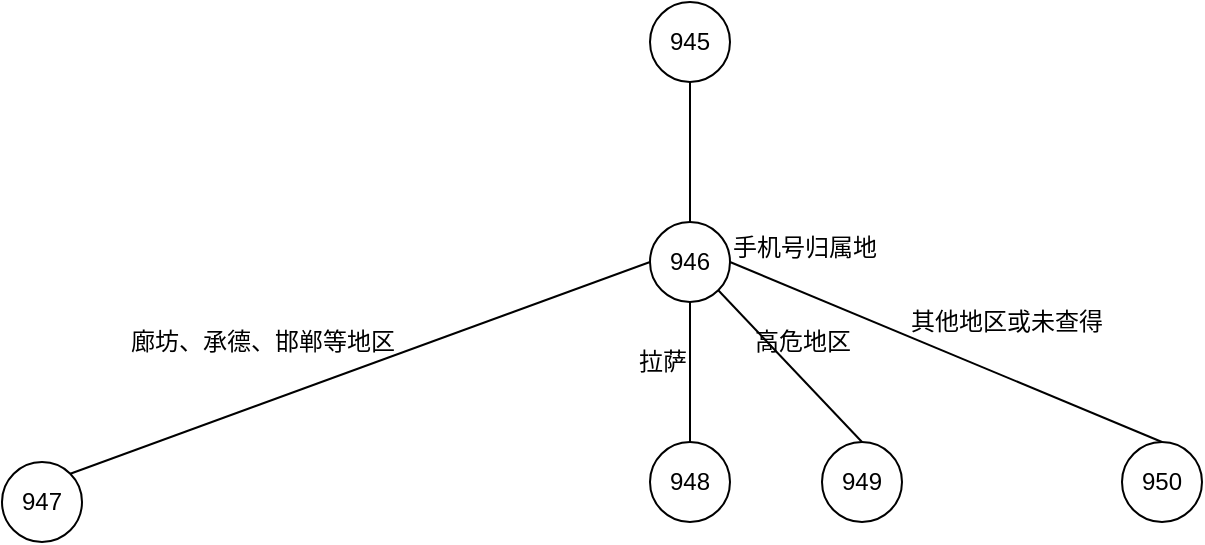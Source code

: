 <mxfile version="13.11.0" type="github">
  <diagram id="GqYp9QRgiTnMv4ogQ1yT" name="Page-1">
    <mxGraphModel dx="1422" dy="794" grid="1" gridSize="10" guides="1" tooltips="1" connect="1" arrows="1" fold="1" page="1" pageScale="1" pageWidth="827" pageHeight="1169" math="0" shadow="0">
      <root>
        <mxCell id="0" />
        <mxCell id="1" parent="0" />
        <mxCell id="ffeUi8GMqS-hSIrCTA7c-2" value="" style="endArrow=none;html=1;entryX=0.5;entryY=1;entryDx=0;entryDy=0;entryPerimeter=0;" edge="1" parent="1">
          <mxGeometry width="50" height="50" relative="1" as="geometry">
            <mxPoint x="414" y="190" as="sourcePoint" />
            <mxPoint x="414" y="120" as="targetPoint" />
          </mxGeometry>
        </mxCell>
        <mxCell id="ffeUi8GMqS-hSIrCTA7c-6" value="945" style="ellipse;whiteSpace=wrap;html=1;" vertex="1" parent="1">
          <mxGeometry x="394" y="80" width="40" height="40" as="geometry" />
        </mxCell>
        <mxCell id="ffeUi8GMqS-hSIrCTA7c-7" value="946" style="ellipse;whiteSpace=wrap;html=1;" vertex="1" parent="1">
          <mxGeometry x="394" y="190" width="40" height="40" as="geometry" />
        </mxCell>
        <mxCell id="ffeUi8GMqS-hSIrCTA7c-8" value="手机号归属地" style="text;html=1;align=center;verticalAlign=middle;resizable=0;points=[];autosize=1;" vertex="1" parent="1">
          <mxGeometry x="426" y="193" width="90" height="20" as="geometry" />
        </mxCell>
        <mxCell id="ffeUi8GMqS-hSIrCTA7c-9" value="" style="endArrow=none;html=1;entryX=0;entryY=0.5;entryDx=0;entryDy=0;exitX=1;exitY=0;exitDx=0;exitDy=0;" edge="1" parent="1" source="ffeUi8GMqS-hSIrCTA7c-13" target="ffeUi8GMqS-hSIrCTA7c-7">
          <mxGeometry width="50" height="50" relative="1" as="geometry">
            <mxPoint x="200" y="280" as="sourcePoint" />
            <mxPoint x="394" y="220" as="targetPoint" />
            <Array as="points" />
          </mxGeometry>
        </mxCell>
        <mxCell id="ffeUi8GMqS-hSIrCTA7c-10" value="" style="endArrow=none;html=1;entryX=0.5;entryY=1;entryDx=0;entryDy=0;" edge="1" parent="1" target="ffeUi8GMqS-hSIrCTA7c-7">
          <mxGeometry width="50" height="50" relative="1" as="geometry">
            <mxPoint x="414" y="300" as="sourcePoint" />
            <mxPoint x="460" y="250" as="targetPoint" />
          </mxGeometry>
        </mxCell>
        <mxCell id="ffeUi8GMqS-hSIrCTA7c-11" value="" style="endArrow=none;html=1;entryX=1;entryY=1;entryDx=0;entryDy=0;" edge="1" parent="1" target="ffeUi8GMqS-hSIrCTA7c-7">
          <mxGeometry width="50" height="50" relative="1" as="geometry">
            <mxPoint x="500" y="300" as="sourcePoint" />
            <mxPoint x="500" y="250" as="targetPoint" />
          </mxGeometry>
        </mxCell>
        <mxCell id="ffeUi8GMqS-hSIrCTA7c-12" value="" style="endArrow=none;html=1;entryX=1;entryY=0.5;entryDx=0;entryDy=0;" edge="1" parent="1" target="ffeUi8GMqS-hSIrCTA7c-7">
          <mxGeometry width="50" height="50" relative="1" as="geometry">
            <mxPoint x="650" y="300" as="sourcePoint" />
            <mxPoint x="540" y="230" as="targetPoint" />
          </mxGeometry>
        </mxCell>
        <mxCell id="ffeUi8GMqS-hSIrCTA7c-13" value="947" style="ellipse;whiteSpace=wrap;html=1;" vertex="1" parent="1">
          <mxGeometry x="70" y="310" width="40" height="40" as="geometry" />
        </mxCell>
        <mxCell id="ffeUi8GMqS-hSIrCTA7c-14" value="948" style="ellipse;whiteSpace=wrap;html=1;" vertex="1" parent="1">
          <mxGeometry x="394" y="300" width="40" height="40" as="geometry" />
        </mxCell>
        <mxCell id="ffeUi8GMqS-hSIrCTA7c-15" value="949" style="ellipse;whiteSpace=wrap;html=1;" vertex="1" parent="1">
          <mxGeometry x="480" y="300" width="40" height="40" as="geometry" />
        </mxCell>
        <mxCell id="ffeUi8GMqS-hSIrCTA7c-16" value="950" style="ellipse;whiteSpace=wrap;html=1;" vertex="1" parent="1">
          <mxGeometry x="630" y="300" width="40" height="40" as="geometry" />
        </mxCell>
        <mxCell id="ffeUi8GMqS-hSIrCTA7c-17" value="廊坊、承德、邯郸等地区" style="text;html=1;align=center;verticalAlign=middle;resizable=0;points=[];autosize=1;" vertex="1" parent="1">
          <mxGeometry x="125" y="240" width="150" height="20" as="geometry" />
        </mxCell>
        <mxCell id="ffeUi8GMqS-hSIrCTA7c-18" value="拉萨" style="text;html=1;align=center;verticalAlign=middle;resizable=0;points=[];autosize=1;" vertex="1" parent="1">
          <mxGeometry x="380" y="250" width="40" height="20" as="geometry" />
        </mxCell>
        <mxCell id="ffeUi8GMqS-hSIrCTA7c-19" value="高危地区" style="text;html=1;align=center;verticalAlign=middle;resizable=0;points=[];autosize=1;" vertex="1" parent="1">
          <mxGeometry x="440" y="240" width="60" height="20" as="geometry" />
        </mxCell>
        <mxCell id="ffeUi8GMqS-hSIrCTA7c-20" value="其他地区或未查得" style="text;html=1;align=center;verticalAlign=middle;resizable=0;points=[];autosize=1;" vertex="1" parent="1">
          <mxGeometry x="517" y="230" width="110" height="20" as="geometry" />
        </mxCell>
      </root>
    </mxGraphModel>
  </diagram>
</mxfile>
